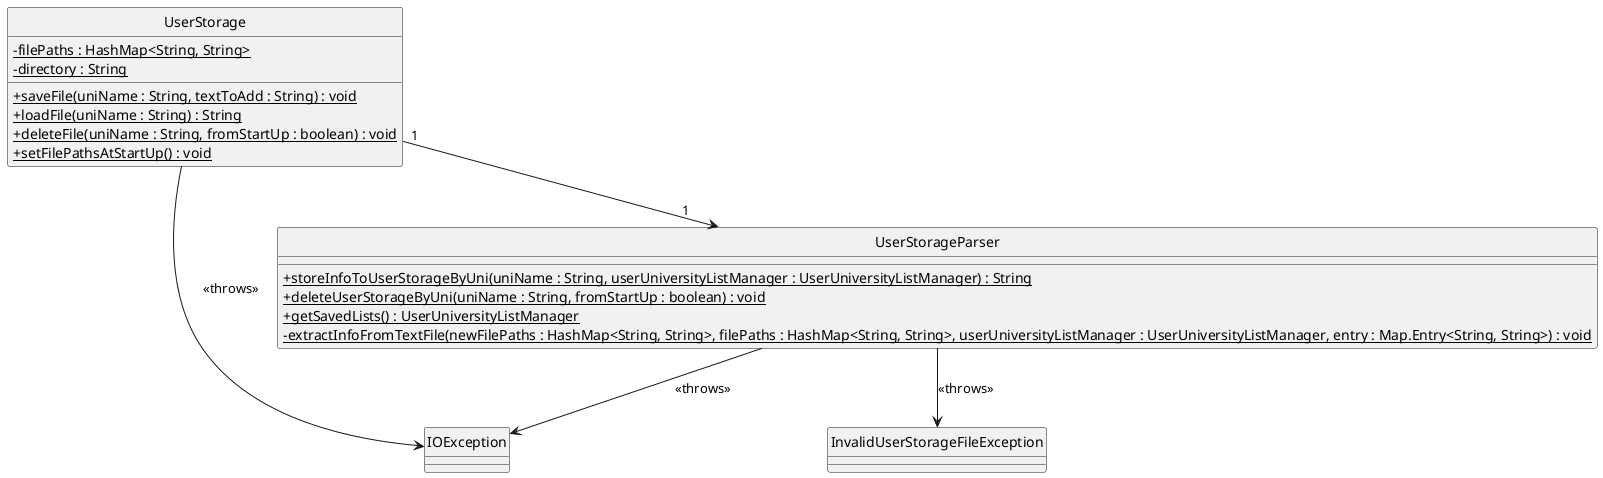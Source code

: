 @startuml
hide circle
skinparam classAttributeIconSize 0

class UserStorage {
    {static} - filePaths : HashMap<String, String>
    {static} - directory : String

    {static} + saveFile(uniName : String, textToAdd : String) : void
    {static} + loadFile(uniName : String) : String
    {static} + deleteFile(uniName : String, fromStartUp : boolean) : void
    {static} + setFilePathsAtStartUp() : void
}

class IOException {

}

class UserStorageParser {
    {static} + storeInfoToUserStorageByUni(uniName : String, userUniversityListManager : UserUniversityListManager) : String
    {static} + deleteUserStorageByUni(uniName : String, fromStartUp : boolean) : void
    {static} + getSavedLists() : UserUniversityListManager
    {static} - extractInfoFromTextFile(newFilePaths : HashMap<String, String>, filePaths : HashMap<String, String>, userUniversityListManager : UserUniversityListManager, entry : Map.Entry<String, String>) : void
}

class InvalidUserStorageFileException {

}

UserStorage --> IOException : <<throws>>
UserStorage "1" --> "1" UserStorageParser
UserStorageParser --> InvalidUserStorageFileException : << throws>>
UserStorageParser --> IOException : <<throws>>
@enduml